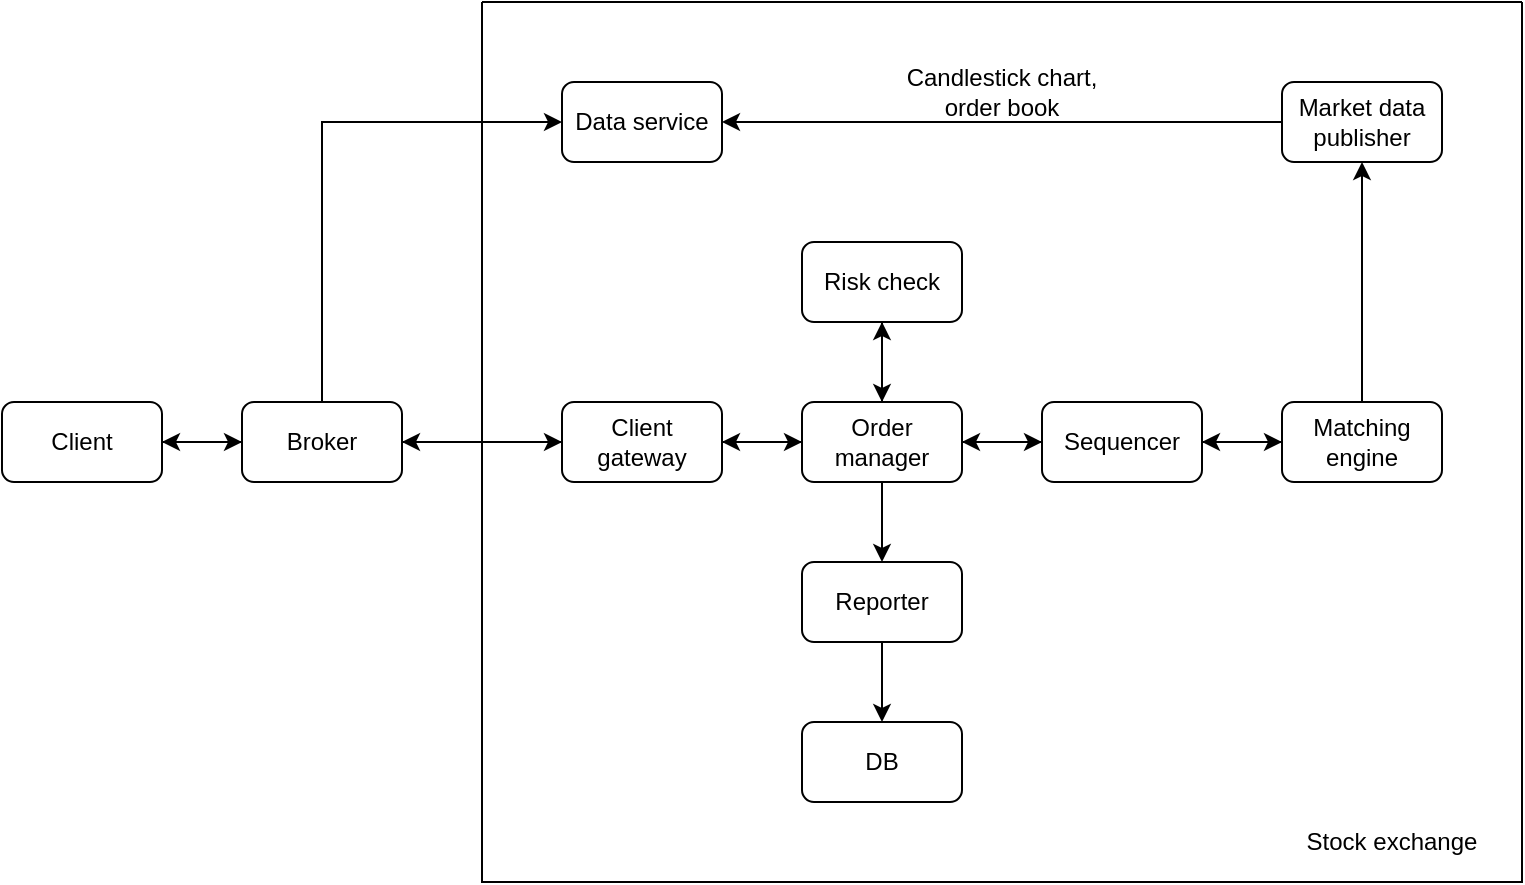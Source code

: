 <mxfile version="24.4.9" type="device">
  <diagram id="bc47vRQSer-DN1HRI0ml" name="Page-1">
    <mxGraphModel dx="882" dy="578" grid="1" gridSize="10" guides="1" tooltips="1" connect="1" arrows="1" fold="1" page="1" pageScale="1" pageWidth="850" pageHeight="1100" math="0" shadow="0">
      <root>
        <mxCell id="0" />
        <mxCell id="1" parent="0" />
        <mxCell id="67s3HKJAvQEWxq8m1dnF-1" value="" style="swimlane;startSize=0;" vertex="1" parent="1">
          <mxGeometry x="280" y="40" width="520" height="440" as="geometry" />
        </mxCell>
        <mxCell id="67s3HKJAvQEWxq8m1dnF-27" style="edgeStyle=orthogonalEdgeStyle;rounded=0;orthogonalLoop=1;jettySize=auto;html=1;exitX=0;exitY=0.5;exitDx=0;exitDy=0;" edge="1" parent="67s3HKJAvQEWxq8m1dnF-1" source="67s3HKJAvQEWxq8m1dnF-2" target="67s3HKJAvQEWxq8m1dnF-10">
          <mxGeometry relative="1" as="geometry" />
        </mxCell>
        <mxCell id="67s3HKJAvQEWxq8m1dnF-2" value="Market data publisher" style="rounded=1;whiteSpace=wrap;html=1;" vertex="1" parent="67s3HKJAvQEWxq8m1dnF-1">
          <mxGeometry x="400" y="40" width="80" height="40" as="geometry" />
        </mxCell>
        <mxCell id="67s3HKJAvQEWxq8m1dnF-25" style="edgeStyle=orthogonalEdgeStyle;rounded=0;orthogonalLoop=1;jettySize=auto;html=1;exitX=0;exitY=0.5;exitDx=0;exitDy=0;entryX=1;entryY=0.5;entryDx=0;entryDy=0;" edge="1" parent="67s3HKJAvQEWxq8m1dnF-1" source="67s3HKJAvQEWxq8m1dnF-4" target="67s3HKJAvQEWxq8m1dnF-5">
          <mxGeometry relative="1" as="geometry" />
        </mxCell>
        <mxCell id="67s3HKJAvQEWxq8m1dnF-26" style="edgeStyle=orthogonalEdgeStyle;rounded=0;orthogonalLoop=1;jettySize=auto;html=1;exitX=0.5;exitY=0;exitDx=0;exitDy=0;" edge="1" parent="67s3HKJAvQEWxq8m1dnF-1" source="67s3HKJAvQEWxq8m1dnF-4" target="67s3HKJAvQEWxq8m1dnF-2">
          <mxGeometry relative="1" as="geometry" />
        </mxCell>
        <mxCell id="67s3HKJAvQEWxq8m1dnF-4" value="Matching engine" style="rounded=1;whiteSpace=wrap;html=1;" vertex="1" parent="67s3HKJAvQEWxq8m1dnF-1">
          <mxGeometry x="400" y="200" width="80" height="40" as="geometry" />
        </mxCell>
        <mxCell id="67s3HKJAvQEWxq8m1dnF-23" style="edgeStyle=orthogonalEdgeStyle;rounded=0;orthogonalLoop=1;jettySize=auto;html=1;exitX=0;exitY=0.5;exitDx=0;exitDy=0;entryX=1;entryY=0.5;entryDx=0;entryDy=0;" edge="1" parent="67s3HKJAvQEWxq8m1dnF-1" source="67s3HKJAvQEWxq8m1dnF-5" target="67s3HKJAvQEWxq8m1dnF-8">
          <mxGeometry relative="1" as="geometry" />
        </mxCell>
        <mxCell id="67s3HKJAvQEWxq8m1dnF-24" style="edgeStyle=orthogonalEdgeStyle;rounded=0;orthogonalLoop=1;jettySize=auto;html=1;exitX=1;exitY=0.5;exitDx=0;exitDy=0;entryX=0;entryY=0.5;entryDx=0;entryDy=0;" edge="1" parent="67s3HKJAvQEWxq8m1dnF-1" source="67s3HKJAvQEWxq8m1dnF-5" target="67s3HKJAvQEWxq8m1dnF-4">
          <mxGeometry relative="1" as="geometry" />
        </mxCell>
        <mxCell id="67s3HKJAvQEWxq8m1dnF-5" value="Sequencer" style="rounded=1;whiteSpace=wrap;html=1;" vertex="1" parent="67s3HKJAvQEWxq8m1dnF-1">
          <mxGeometry x="280" y="200" width="80" height="40" as="geometry" />
        </mxCell>
        <mxCell id="67s3HKJAvQEWxq8m1dnF-20" style="edgeStyle=orthogonalEdgeStyle;rounded=0;orthogonalLoop=1;jettySize=auto;html=1;exitX=1;exitY=0.5;exitDx=0;exitDy=0;entryX=0;entryY=0.5;entryDx=0;entryDy=0;" edge="1" parent="67s3HKJAvQEWxq8m1dnF-1" source="67s3HKJAvQEWxq8m1dnF-6" target="67s3HKJAvQEWxq8m1dnF-8">
          <mxGeometry relative="1" as="geometry" />
        </mxCell>
        <mxCell id="67s3HKJAvQEWxq8m1dnF-6" value="Client gateway" style="rounded=1;whiteSpace=wrap;html=1;" vertex="1" parent="67s3HKJAvQEWxq8m1dnF-1">
          <mxGeometry x="40" y="200" width="80" height="40" as="geometry" />
        </mxCell>
        <mxCell id="67s3HKJAvQEWxq8m1dnF-21" style="edgeStyle=orthogonalEdgeStyle;rounded=0;orthogonalLoop=1;jettySize=auto;html=1;exitX=0;exitY=0.5;exitDx=0;exitDy=0;entryX=1;entryY=0.5;entryDx=0;entryDy=0;" edge="1" parent="67s3HKJAvQEWxq8m1dnF-1" source="67s3HKJAvQEWxq8m1dnF-8" target="67s3HKJAvQEWxq8m1dnF-6">
          <mxGeometry relative="1" as="geometry" />
        </mxCell>
        <mxCell id="67s3HKJAvQEWxq8m1dnF-22" style="edgeStyle=orthogonalEdgeStyle;rounded=0;orthogonalLoop=1;jettySize=auto;html=1;exitX=1;exitY=0.5;exitDx=0;exitDy=0;entryX=0;entryY=0.5;entryDx=0;entryDy=0;" edge="1" parent="67s3HKJAvQEWxq8m1dnF-1" source="67s3HKJAvQEWxq8m1dnF-8" target="67s3HKJAvQEWxq8m1dnF-5">
          <mxGeometry relative="1" as="geometry" />
        </mxCell>
        <mxCell id="67s3HKJAvQEWxq8m1dnF-29" style="edgeStyle=orthogonalEdgeStyle;rounded=0;orthogonalLoop=1;jettySize=auto;html=1;exitX=0.5;exitY=1;exitDx=0;exitDy=0;entryX=0.5;entryY=0;entryDx=0;entryDy=0;" edge="1" parent="67s3HKJAvQEWxq8m1dnF-1" source="67s3HKJAvQEWxq8m1dnF-8" target="67s3HKJAvQEWxq8m1dnF-11">
          <mxGeometry relative="1" as="geometry" />
        </mxCell>
        <mxCell id="67s3HKJAvQEWxq8m1dnF-31" style="edgeStyle=orthogonalEdgeStyle;rounded=0;orthogonalLoop=1;jettySize=auto;html=1;exitX=0.5;exitY=0;exitDx=0;exitDy=0;" edge="1" parent="67s3HKJAvQEWxq8m1dnF-1" source="67s3HKJAvQEWxq8m1dnF-8" target="67s3HKJAvQEWxq8m1dnF-9">
          <mxGeometry relative="1" as="geometry" />
        </mxCell>
        <mxCell id="67s3HKJAvQEWxq8m1dnF-8" value="Order manager" style="rounded=1;whiteSpace=wrap;html=1;" vertex="1" parent="67s3HKJAvQEWxq8m1dnF-1">
          <mxGeometry x="160" y="200" width="80" height="40" as="geometry" />
        </mxCell>
        <mxCell id="67s3HKJAvQEWxq8m1dnF-32" style="edgeStyle=orthogonalEdgeStyle;rounded=0;orthogonalLoop=1;jettySize=auto;html=1;exitX=0.5;exitY=1;exitDx=0;exitDy=0;entryX=0.5;entryY=0;entryDx=0;entryDy=0;" edge="1" parent="67s3HKJAvQEWxq8m1dnF-1" source="67s3HKJAvQEWxq8m1dnF-9" target="67s3HKJAvQEWxq8m1dnF-8">
          <mxGeometry relative="1" as="geometry" />
        </mxCell>
        <mxCell id="67s3HKJAvQEWxq8m1dnF-9" value="Risk check" style="rounded=1;whiteSpace=wrap;html=1;" vertex="1" parent="67s3HKJAvQEWxq8m1dnF-1">
          <mxGeometry x="160" y="120" width="80" height="40" as="geometry" />
        </mxCell>
        <mxCell id="67s3HKJAvQEWxq8m1dnF-10" value="Data service" style="rounded=1;whiteSpace=wrap;html=1;" vertex="1" parent="67s3HKJAvQEWxq8m1dnF-1">
          <mxGeometry x="40" y="40" width="80" height="40" as="geometry" />
        </mxCell>
        <mxCell id="67s3HKJAvQEWxq8m1dnF-30" style="edgeStyle=orthogonalEdgeStyle;rounded=0;orthogonalLoop=1;jettySize=auto;html=1;exitX=0.5;exitY=1;exitDx=0;exitDy=0;entryX=0.5;entryY=0;entryDx=0;entryDy=0;" edge="1" parent="67s3HKJAvQEWxq8m1dnF-1" source="67s3HKJAvQEWxq8m1dnF-11" target="67s3HKJAvQEWxq8m1dnF-12">
          <mxGeometry relative="1" as="geometry" />
        </mxCell>
        <mxCell id="67s3HKJAvQEWxq8m1dnF-11" value="Reporter" style="rounded=1;whiteSpace=wrap;html=1;" vertex="1" parent="67s3HKJAvQEWxq8m1dnF-1">
          <mxGeometry x="160" y="280" width="80" height="40" as="geometry" />
        </mxCell>
        <mxCell id="67s3HKJAvQEWxq8m1dnF-12" value="DB" style="rounded=1;whiteSpace=wrap;html=1;" vertex="1" parent="67s3HKJAvQEWxq8m1dnF-1">
          <mxGeometry x="160" y="360" width="80" height="40" as="geometry" />
        </mxCell>
        <mxCell id="67s3HKJAvQEWxq8m1dnF-33" value="Candlestick chart, order book" style="text;html=1;align=center;verticalAlign=middle;whiteSpace=wrap;rounded=0;" vertex="1" parent="67s3HKJAvQEWxq8m1dnF-1">
          <mxGeometry x="200" y="30" width="120" height="30" as="geometry" />
        </mxCell>
        <mxCell id="67s3HKJAvQEWxq8m1dnF-34" value="Stock exchange" style="text;html=1;align=center;verticalAlign=middle;whiteSpace=wrap;rounded=0;" vertex="1" parent="67s3HKJAvQEWxq8m1dnF-1">
          <mxGeometry x="390" y="400" width="130" height="40" as="geometry" />
        </mxCell>
        <mxCell id="67s3HKJAvQEWxq8m1dnF-16" style="edgeStyle=orthogonalEdgeStyle;rounded=0;orthogonalLoop=1;jettySize=auto;html=1;exitX=0;exitY=0.5;exitDx=0;exitDy=0;entryX=1;entryY=0.5;entryDx=0;entryDy=0;" edge="1" parent="1" source="67s3HKJAvQEWxq8m1dnF-13" target="67s3HKJAvQEWxq8m1dnF-14">
          <mxGeometry relative="1" as="geometry" />
        </mxCell>
        <mxCell id="67s3HKJAvQEWxq8m1dnF-18" style="edgeStyle=orthogonalEdgeStyle;rounded=0;orthogonalLoop=1;jettySize=auto;html=1;exitX=1;exitY=0.5;exitDx=0;exitDy=0;" edge="1" parent="1" source="67s3HKJAvQEWxq8m1dnF-13" target="67s3HKJAvQEWxq8m1dnF-6">
          <mxGeometry relative="1" as="geometry" />
        </mxCell>
        <mxCell id="67s3HKJAvQEWxq8m1dnF-28" style="edgeStyle=orthogonalEdgeStyle;rounded=0;orthogonalLoop=1;jettySize=auto;html=1;exitX=0.5;exitY=0;exitDx=0;exitDy=0;entryX=0;entryY=0.5;entryDx=0;entryDy=0;" edge="1" parent="1" source="67s3HKJAvQEWxq8m1dnF-13" target="67s3HKJAvQEWxq8m1dnF-10">
          <mxGeometry relative="1" as="geometry" />
        </mxCell>
        <mxCell id="67s3HKJAvQEWxq8m1dnF-13" value="Broker" style="rounded=1;whiteSpace=wrap;html=1;" vertex="1" parent="1">
          <mxGeometry x="160" y="240" width="80" height="40" as="geometry" />
        </mxCell>
        <mxCell id="67s3HKJAvQEWxq8m1dnF-15" style="edgeStyle=orthogonalEdgeStyle;rounded=0;orthogonalLoop=1;jettySize=auto;html=1;exitX=1;exitY=0.5;exitDx=0;exitDy=0;entryX=0;entryY=0.5;entryDx=0;entryDy=0;" edge="1" parent="1" source="67s3HKJAvQEWxq8m1dnF-14" target="67s3HKJAvQEWxq8m1dnF-13">
          <mxGeometry relative="1" as="geometry" />
        </mxCell>
        <mxCell id="67s3HKJAvQEWxq8m1dnF-14" value="Client" style="rounded=1;whiteSpace=wrap;html=1;" vertex="1" parent="1">
          <mxGeometry x="40" y="240" width="80" height="40" as="geometry" />
        </mxCell>
        <mxCell id="67s3HKJAvQEWxq8m1dnF-19" style="edgeStyle=orthogonalEdgeStyle;rounded=0;orthogonalLoop=1;jettySize=auto;html=1;exitX=0;exitY=0.5;exitDx=0;exitDy=0;entryX=1;entryY=0.5;entryDx=0;entryDy=0;" edge="1" parent="1" source="67s3HKJAvQEWxq8m1dnF-6" target="67s3HKJAvQEWxq8m1dnF-13">
          <mxGeometry relative="1" as="geometry" />
        </mxCell>
      </root>
    </mxGraphModel>
  </diagram>
</mxfile>
